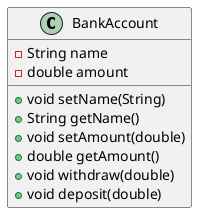 @startuml BankAccount
class BankAccount {
	- String name
    - double amount
    + void setName(String)
    + String getName()
    + void setAmount(double)
    + double getAmount()
    + void withdraw(double)
    + void deposit(double)
}
@enduml